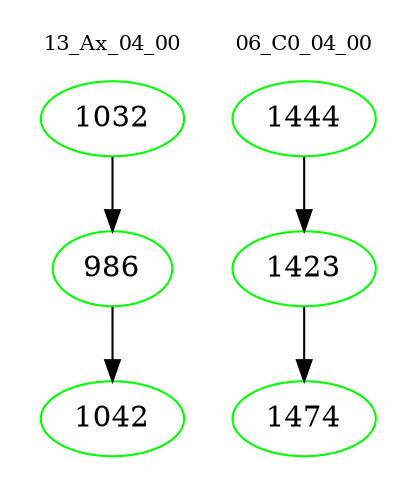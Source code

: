 digraph{
subgraph cluster_0 {
color = white
label = "13_Ax_04_00";
fontsize=10;
T0_1032 [label="1032", color="green"]
T0_1032 -> T0_986 [color="black"]
T0_986 [label="986", color="green"]
T0_986 -> T0_1042 [color="black"]
T0_1042 [label="1042", color="green"]
}
subgraph cluster_1 {
color = white
label = "06_C0_04_00";
fontsize=10;
T1_1444 [label="1444", color="green"]
T1_1444 -> T1_1423 [color="black"]
T1_1423 [label="1423", color="green"]
T1_1423 -> T1_1474 [color="black"]
T1_1474 [label="1474", color="green"]
}
}
